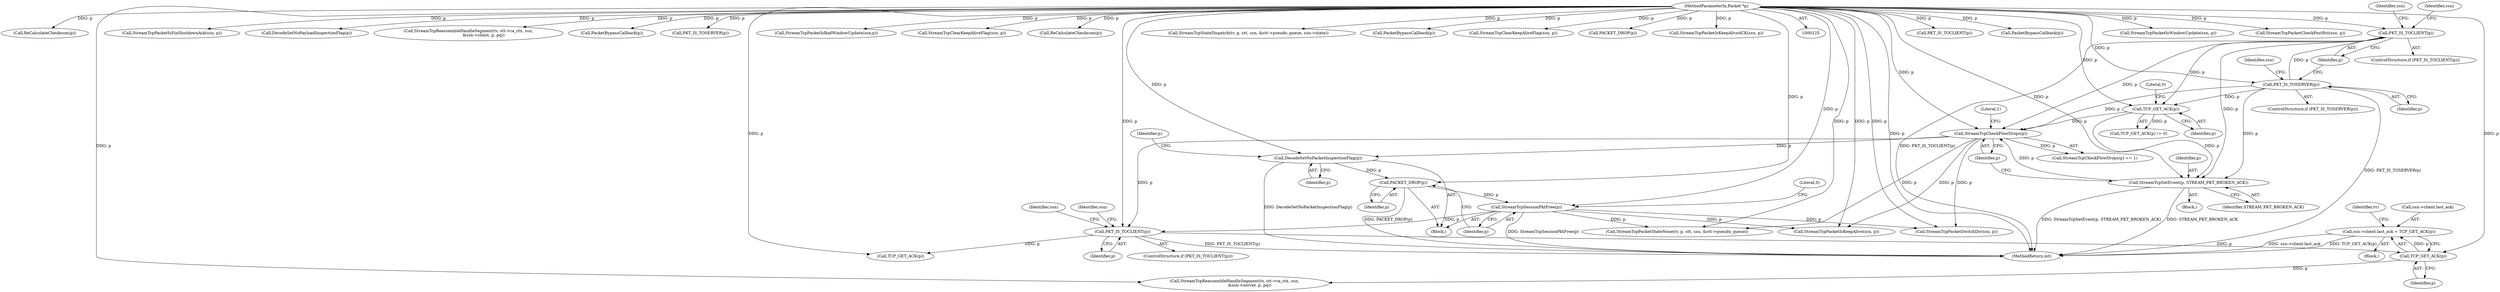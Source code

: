 digraph "0_suricata_843d0b7a10bb45627f94764a6c5d468a24143345@pointer" {
"1000407" [label="(Call,ssn->client.last_ack = TCP_GET_ACK(p))"];
"1000413" [label="(Call,TCP_GET_ACK(p))"];
"1000404" [label="(Call,PKT_IS_TOCLIENT(p))"];
"1000335" [label="(Call,StreamTcpCheckFlowDrops(p))"];
"1000330" [label="(Call,StreamTcpSetEvent(p, STREAM_PKT_BROKEN_ACK))"];
"1000222" [label="(Call,PKT_IS_TOCLIENT(p))"];
"1000207" [label="(Call,PKT_IS_TOSERVER(p))"];
"1000127" [label="(MethodParameterIn,Packet *p)"];
"1000326" [label="(Call,TCP_GET_ACK(p))"];
"1000353" [label="(Call,StreamTcpSessionPktFree(p))"];
"1000351" [label="(Call,PACKET_DROP(p))"];
"1000345" [label="(Call,DecodeSetNoPacketInspectionFlag(p))"];
"1000336" [label="(Identifier,p)"];
"1000227" [label="(Identifier,ssn)"];
"1000414" [label="(Identifier,p)"];
"1000351" [label="(Call,PACKET_DROP(p))"];
"1000208" [label="(Identifier,p)"];
"1000416" [label="(Identifier,tv)"];
"1000664" [label="(Call,PKT_IS_TOCLIENT(p))"];
"1000689" [label="(Call,PacketBypassCallback(p))"];
"1000764" [label="(MethodReturn,int)"];
"1000489" [label="(Call,StreamTcpPacketIsWindowUpdate(ssn, p))"];
"1000330" [label="(Call,StreamTcpSetEvent(p, STREAM_PKT_BROKEN_ACK))"];
"1000325" [label="(Call,TCP_GET_ACK(p) != 0)"];
"1000515" [label="(Call,StreamTcpPacketCheckPostRst(ssn, p))"];
"1000605" [label="(Call,ReCalculateChecksum(p))"];
"1000345" [label="(Call,DecodeSetNoPacketInspectionFlag(p))"];
"1000328" [label="(Literal,0)"];
"1000327" [label="(Identifier,p)"];
"1000432" [label="(Identifier,ssn)"];
"1000413" [label="(Call,TCP_GET_ACK(p))"];
"1000461" [label="(Call,StreamTcpPacketIsKeepAlive(ssn, p))"];
"1000483" [label="(Call,StreamTcpPacketIsFinShutdownAck(ssn, p))"];
"1000346" [label="(Identifier,p)"];
"1000206" [label="(ControlStructure,if (PKT_IS_TOSERVER(p)))"];
"1000757" [label="(Call,DecodeSetNoPayloadInspectionFlag(p))"];
"1000354" [label="(Identifier,p)"];
"1000353" [label="(Call,StreamTcpSessionPktFree(p))"];
"1000408" [label="(Call,ssn->client.last_ack)"];
"1000239" [label="(Identifier,ssn)"];
"1000437" [label="(Call,StreamTcpReassembleHandleSegment(tv, stt->ra_ctx, ssn,\n                        &ssn->client, p, pq))"];
"1000406" [label="(Block,)"];
"1000627" [label="(Call,PacketBypassCallback(p))"];
"1000654" [label="(Call,PKT_IS_TOSERVER(p))"];
"1000405" [label="(Identifier,p)"];
"1000435" [label="(Call,TCP_GET_ACK(p))"];
"1000334" [label="(Call,StreamTcpCheckFlowDrops(p) == 1)"];
"1000404" [label="(Call,PKT_IS_TOCLIENT(p))"];
"1000410" [label="(Identifier,ssn)"];
"1000337" [label="(Literal,1)"];
"1000335" [label="(Call,StreamTcpCheckFlowDrops(p))"];
"1000494" [label="(Call,StreamTcpPacketIsBadWindowUpdate(ssn,p))"];
"1000478" [label="(Call,StreamTcpClearKeepAliveFlag(ssn, p))"];
"1000326" [label="(Call,TCP_GET_ACK(p))"];
"1000329" [label="(Block,)"];
"1000752" [label="(Call,ReCalculateChecksum(p))"];
"1000356" [label="(Literal,0)"];
"1000352" [label="(Identifier,p)"];
"1000127" [label="(MethodParameterIn,Packet *p)"];
"1000222" [label="(Call,PKT_IS_TOCLIENT(p))"];
"1000207" [label="(Call,PKT_IS_TOSERVER(p))"];
"1000221" [label="(ControlStructure,if (PKT_IS_TOCLIENT(p)))"];
"1000212" [label="(Identifier,ssn)"];
"1000370" [label="(Call,StreamTcpPacketStateNone(tv, p, stt, ssn, &stt->pseudo_queue))"];
"1000332" [label="(Identifier,STREAM_PKT_BROKEN_ACK)"];
"1000456" [label="(Call,StreamTcpPacketSwitchDir(ssn, p))"];
"1000407" [label="(Call,ssn->client.last_ack = TCP_GET_ACK(p))"];
"1000500" [label="(Call,StreamTcpStateDispatch(tv, p, stt, ssn, &stt->pseudo_queue, ssn->state))"];
"1000715" [label="(Call,PacketBypassCallback(p))"];
"1000338" [label="(Block,)"];
"1000474" [label="(Call,StreamTcpClearKeepAliveFlag(ssn, p))"];
"1000349" [label="(Identifier,p)"];
"1000759" [label="(Call,PACKET_DROP(p))"];
"1000223" [label="(Identifier,p)"];
"1000469" [label="(Call,StreamTcpPacketIsKeepAliveACK(ssn, p))"];
"1000415" [label="(Call,StreamTcpReassembleHandleSegment(tv, stt->ra_ctx, ssn,\n                        &ssn->server, p, pq))"];
"1000331" [label="(Identifier,p)"];
"1000403" [label="(ControlStructure,if (PKT_IS_TOCLIENT(p)))"];
"1000407" -> "1000406"  [label="AST: "];
"1000407" -> "1000413"  [label="CFG: "];
"1000408" -> "1000407"  [label="AST: "];
"1000413" -> "1000407"  [label="AST: "];
"1000416" -> "1000407"  [label="CFG: "];
"1000407" -> "1000764"  [label="DDG: ssn->client.last_ack"];
"1000407" -> "1000764"  [label="DDG: TCP_GET_ACK(p)"];
"1000413" -> "1000407"  [label="DDG: p"];
"1000413" -> "1000414"  [label="CFG: "];
"1000414" -> "1000413"  [label="AST: "];
"1000404" -> "1000413"  [label="DDG: p"];
"1000127" -> "1000413"  [label="DDG: p"];
"1000413" -> "1000415"  [label="DDG: p"];
"1000404" -> "1000403"  [label="AST: "];
"1000404" -> "1000405"  [label="CFG: "];
"1000405" -> "1000404"  [label="AST: "];
"1000410" -> "1000404"  [label="CFG: "];
"1000432" -> "1000404"  [label="CFG: "];
"1000404" -> "1000764"  [label="DDG: PKT_IS_TOCLIENT(p)"];
"1000335" -> "1000404"  [label="DDG: p"];
"1000353" -> "1000404"  [label="DDG: p"];
"1000127" -> "1000404"  [label="DDG: p"];
"1000404" -> "1000435"  [label="DDG: p"];
"1000335" -> "1000334"  [label="AST: "];
"1000335" -> "1000336"  [label="CFG: "];
"1000336" -> "1000335"  [label="AST: "];
"1000337" -> "1000335"  [label="CFG: "];
"1000335" -> "1000334"  [label="DDG: p"];
"1000330" -> "1000335"  [label="DDG: p"];
"1000222" -> "1000335"  [label="DDG: p"];
"1000207" -> "1000335"  [label="DDG: p"];
"1000326" -> "1000335"  [label="DDG: p"];
"1000127" -> "1000335"  [label="DDG: p"];
"1000335" -> "1000345"  [label="DDG: p"];
"1000335" -> "1000370"  [label="DDG: p"];
"1000335" -> "1000456"  [label="DDG: p"];
"1000335" -> "1000461"  [label="DDG: p"];
"1000330" -> "1000329"  [label="AST: "];
"1000330" -> "1000332"  [label="CFG: "];
"1000331" -> "1000330"  [label="AST: "];
"1000332" -> "1000330"  [label="AST: "];
"1000336" -> "1000330"  [label="CFG: "];
"1000330" -> "1000764"  [label="DDG: STREAM_PKT_BROKEN_ACK"];
"1000330" -> "1000764"  [label="DDG: StreamTcpSetEvent(p, STREAM_PKT_BROKEN_ACK)"];
"1000222" -> "1000330"  [label="DDG: p"];
"1000207" -> "1000330"  [label="DDG: p"];
"1000326" -> "1000330"  [label="DDG: p"];
"1000127" -> "1000330"  [label="DDG: p"];
"1000222" -> "1000221"  [label="AST: "];
"1000222" -> "1000223"  [label="CFG: "];
"1000223" -> "1000222"  [label="AST: "];
"1000227" -> "1000222"  [label="CFG: "];
"1000239" -> "1000222"  [label="CFG: "];
"1000222" -> "1000764"  [label="DDG: PKT_IS_TOCLIENT(p)"];
"1000207" -> "1000222"  [label="DDG: p"];
"1000127" -> "1000222"  [label="DDG: p"];
"1000222" -> "1000326"  [label="DDG: p"];
"1000207" -> "1000206"  [label="AST: "];
"1000207" -> "1000208"  [label="CFG: "];
"1000208" -> "1000207"  [label="AST: "];
"1000212" -> "1000207"  [label="CFG: "];
"1000223" -> "1000207"  [label="CFG: "];
"1000207" -> "1000764"  [label="DDG: PKT_IS_TOSERVER(p)"];
"1000127" -> "1000207"  [label="DDG: p"];
"1000207" -> "1000326"  [label="DDG: p"];
"1000127" -> "1000125"  [label="AST: "];
"1000127" -> "1000764"  [label="DDG: p"];
"1000127" -> "1000326"  [label="DDG: p"];
"1000127" -> "1000345"  [label="DDG: p"];
"1000127" -> "1000351"  [label="DDG: p"];
"1000127" -> "1000353"  [label="DDG: p"];
"1000127" -> "1000370"  [label="DDG: p"];
"1000127" -> "1000415"  [label="DDG: p"];
"1000127" -> "1000435"  [label="DDG: p"];
"1000127" -> "1000437"  [label="DDG: p"];
"1000127" -> "1000456"  [label="DDG: p"];
"1000127" -> "1000461"  [label="DDG: p"];
"1000127" -> "1000469"  [label="DDG: p"];
"1000127" -> "1000474"  [label="DDG: p"];
"1000127" -> "1000478"  [label="DDG: p"];
"1000127" -> "1000483"  [label="DDG: p"];
"1000127" -> "1000489"  [label="DDG: p"];
"1000127" -> "1000494"  [label="DDG: p"];
"1000127" -> "1000500"  [label="DDG: p"];
"1000127" -> "1000515"  [label="DDG: p"];
"1000127" -> "1000605"  [label="DDG: p"];
"1000127" -> "1000627"  [label="DDG: p"];
"1000127" -> "1000654"  [label="DDG: p"];
"1000127" -> "1000664"  [label="DDG: p"];
"1000127" -> "1000689"  [label="DDG: p"];
"1000127" -> "1000715"  [label="DDG: p"];
"1000127" -> "1000752"  [label="DDG: p"];
"1000127" -> "1000757"  [label="DDG: p"];
"1000127" -> "1000759"  [label="DDG: p"];
"1000326" -> "1000325"  [label="AST: "];
"1000326" -> "1000327"  [label="CFG: "];
"1000327" -> "1000326"  [label="AST: "];
"1000328" -> "1000326"  [label="CFG: "];
"1000326" -> "1000325"  [label="DDG: p"];
"1000353" -> "1000338"  [label="AST: "];
"1000353" -> "1000354"  [label="CFG: "];
"1000354" -> "1000353"  [label="AST: "];
"1000356" -> "1000353"  [label="CFG: "];
"1000353" -> "1000764"  [label="DDG: StreamTcpSessionPktFree(p)"];
"1000351" -> "1000353"  [label="DDG: p"];
"1000353" -> "1000370"  [label="DDG: p"];
"1000353" -> "1000456"  [label="DDG: p"];
"1000353" -> "1000461"  [label="DDG: p"];
"1000351" -> "1000338"  [label="AST: "];
"1000351" -> "1000352"  [label="CFG: "];
"1000352" -> "1000351"  [label="AST: "];
"1000354" -> "1000351"  [label="CFG: "];
"1000351" -> "1000764"  [label="DDG: PACKET_DROP(p)"];
"1000345" -> "1000351"  [label="DDG: p"];
"1000345" -> "1000338"  [label="AST: "];
"1000345" -> "1000346"  [label="CFG: "];
"1000346" -> "1000345"  [label="AST: "];
"1000349" -> "1000345"  [label="CFG: "];
"1000345" -> "1000764"  [label="DDG: DecodeSetNoPacketInspectionFlag(p)"];
}
